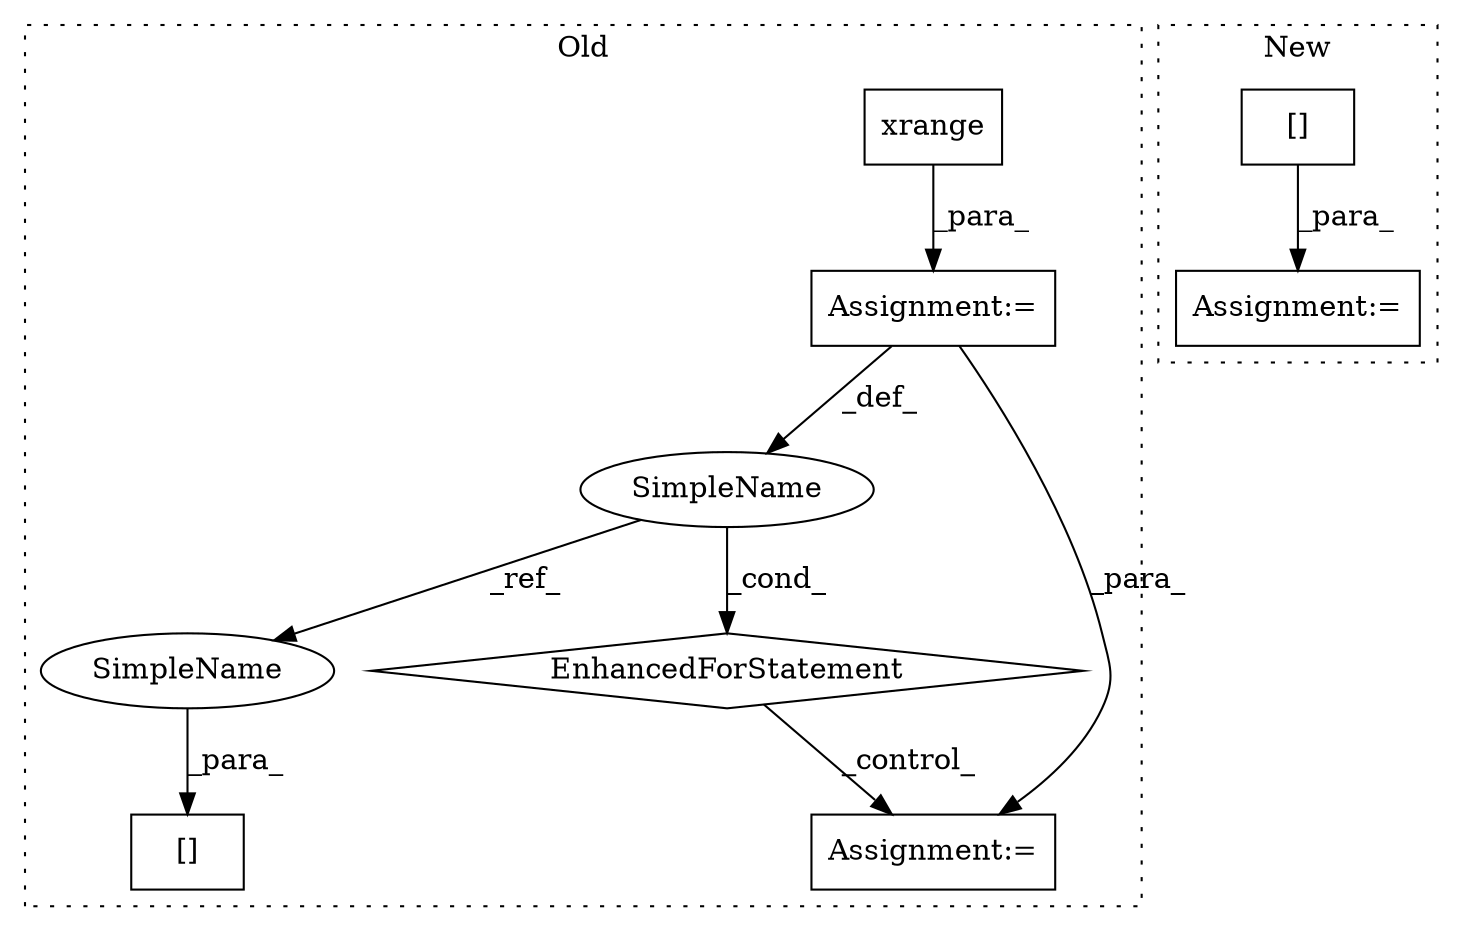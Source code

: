 digraph G {
subgraph cluster0 {
1 [label="xrange" a="32" s="28855,28871" l="7,1" shape="box"];
3 [label="Assignment:=" a="7" s="28784,28872" l="53,2" shape="box"];
4 [label="EnhancedForStatement" a="70" s="28784,28872" l="53,2" shape="diamond"];
5 [label="[]" a="2" s="29235,29243" l="7,1" shape="box"];
6 [label="SimpleName" a="42" s="28841" l="1" shape="ellipse"];
8 [label="Assignment:=" a="7" s="29234" l="1" shape="box"];
9 [label="SimpleName" a="42" s="29242" l="1" shape="ellipse"];
label = "Old";
style="dotted";
}
subgraph cluster1 {
2 [label="[]" a="2" s="32637,32726" l="13,2" shape="box"];
7 [label="Assignment:=" a="7" s="32636" l="1" shape="box"];
label = "New";
style="dotted";
}
1 -> 3 [label="_para_"];
2 -> 7 [label="_para_"];
3 -> 8 [label="_para_"];
3 -> 6 [label="_def_"];
4 -> 8 [label="_control_"];
6 -> 4 [label="_cond_"];
6 -> 9 [label="_ref_"];
9 -> 5 [label="_para_"];
}